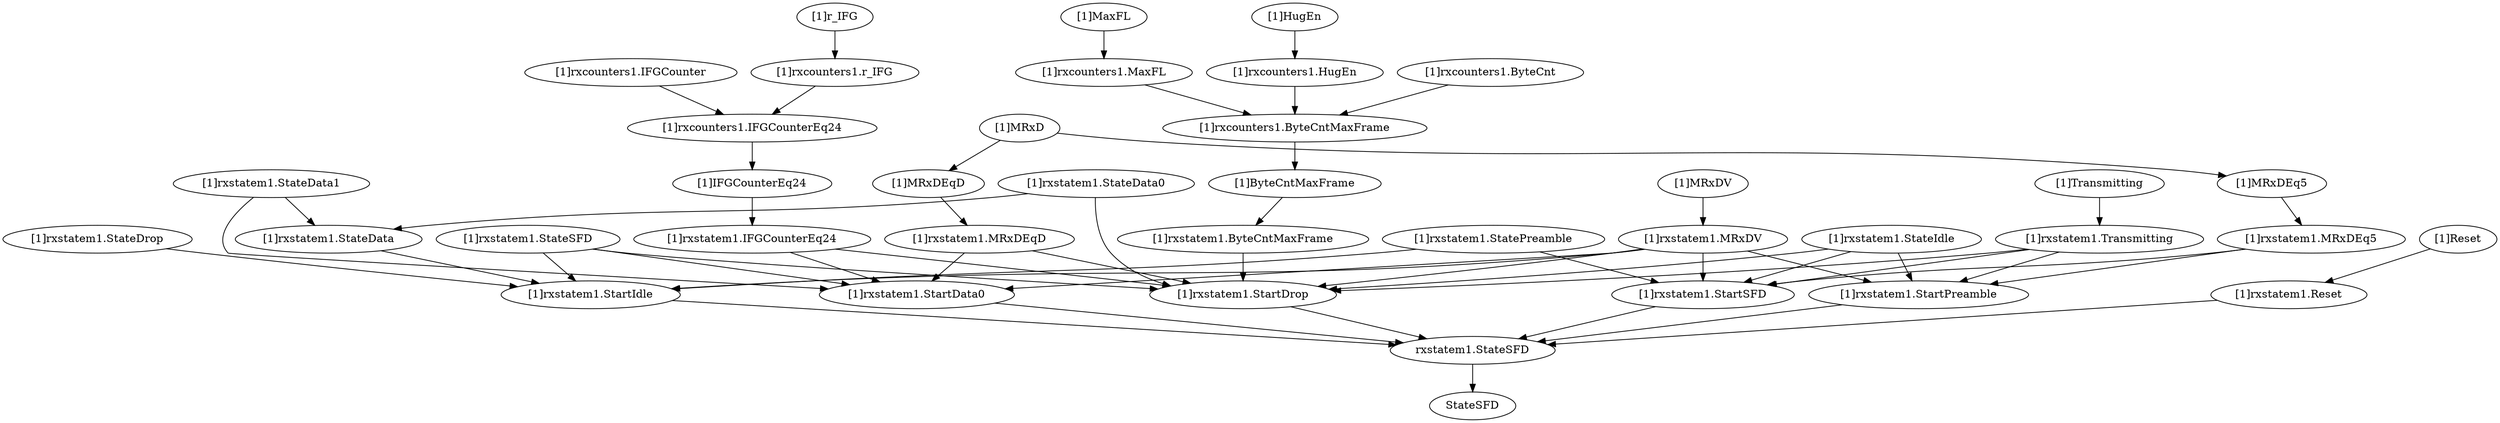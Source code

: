 strict digraph "" {
	StateSFD	 [complexity=0,
		importance=0.00408737285259,
		rank=0.0];
	"[1]rxstatem1.StateDrop"	 [complexity=10,
		importance=0.0380620233622,
		rank=0.00380620233622];
	"[1]rxstatem1.StartIdle"	 [complexity=4,
		importance=0.0335730784538,
		rank=0.00839326961346];
	"[1]rxstatem1.StateDrop" -> "[1]rxstatem1.StartIdle";
	"[1]r_IFG"	 [complexity=13,
		importance=0.0611334191373,
		rank=0.00470257070287];
	"[1]rxcounters1.r_IFG"	 [complexity=13,
		importance=0.0581210229203,
		rank=0.00447084791694];
	"[1]r_IFG" -> "[1]rxcounters1.r_IFG";
	"rxstatem1.StateSFD"	 [complexity=0,
		importance=0.0126869758765,
		rank=0.0];
	"[1]rxstatem1.StartIdle" -> "rxstatem1.StateSFD";
	"[1]rxstatem1.StateData"	 [complexity=10,
		importance=0.0397671253008,
		rank=0.00397671253008];
	"[1]rxstatem1.StateData" -> "[1]rxstatem1.StartIdle";
	"[1]rxcounters1.IFGCounterEq24"	 [complexity=10,
		importance=0.0536024041979,
		rank=0.00536024041979];
	"[1]IFGCounterEq24"	 [complexity=10,
		importance=0.0448226473384,
		rank=0.00448226473384];
	"[1]rxcounters1.IFGCounterEq24" -> "[1]IFGCounterEq24";
	"[1]rxstatem1.MRxDV"	 [complexity=9,
		importance=0.0346623138006,
		rank=0.00385136820007];
	"[1]rxstatem1.MRxDV" -> "[1]rxstatem1.StartIdle";
	"[1]rxstatem1.StartData0"	 [complexity=4,
		importance=0.0339992318099,
		rank=0.00849980795248];
	"[1]rxstatem1.MRxDV" -> "[1]rxstatem1.StartData0";
	"[1]rxstatem1.StartPreamble"	 [complexity=4,
		importance=0.0313486730825,
		rank=0.00783716827062];
	"[1]rxstatem1.MRxDV" -> "[1]rxstatem1.StartPreamble";
	"[1]rxstatem1.StartSFD"	 [complexity=1,
		importance=0.0198269088033,
		rank=0.0198269088033];
	"[1]rxstatem1.MRxDV" -> "[1]rxstatem1.StartSFD";
	"[1]rxstatem1.StartDrop"	 [complexity=4,
		importance=0.0358658256707,
		rank=0.00896645641767];
	"[1]rxstatem1.MRxDV" -> "[1]rxstatem1.StartDrop";
	"[1]rxcounters1.MaxFL"	 [complexity=17,
		importance=0.0571895918325,
		rank=0.00336409363721];
	"[1]rxcounters1.ByteCntMaxFrame"	 [complexity=13,
		importance=0.0526709731101,
		rank=0.00405161331616];
	"[1]rxcounters1.MaxFL" -> "[1]rxcounters1.ByteCntMaxFrame";
	"[1]rxstatem1.Transmitting"	 [complexity=9,
		importance=0.0351141805522,
		rank=0.00390157561691];
	"[1]rxstatem1.Transmitting" -> "[1]rxstatem1.StartPreamble";
	"[1]rxstatem1.Transmitting" -> "[1]rxstatem1.StartSFD";
	"[1]rxstatem1.Transmitting" -> "[1]rxstatem1.StartDrop";
	"[1]ByteCntMaxFrame"	 [complexity=13,
		importance=0.0447135925506,
		rank=0.00343950711928];
	"[1]rxcounters1.ByteCntMaxFrame" -> "[1]ByteCntMaxFrame";
	"[1]rxstatem1.IFGCounterEq24"	 [complexity=10,
		importance=0.0396152669174,
		rank=0.00396152669174];
	"[1]IFGCounterEq24" -> "[1]rxstatem1.IFGCounterEq24";
	"[1]rxstatem1.StartData0" -> "rxstatem1.StateSFD";
	"[1]MRxD"	 [complexity=11,
		importance=0.0422148487378,
		rank=0.00383771352162];
	"[1]MRxDEq5"	 [complexity=9,
		importance=0.0392024525208,
		rank=0.00435582805786];
	"[1]MRxD" -> "[1]MRxDEq5";
	"[1]MRxDEqD"	 [complexity=10,
		importance=0.0410461050679,
		rank=0.00410461050679];
	"[1]MRxD" -> "[1]MRxDEqD";
	"[1]rxstatem1.IFGCounterEq24" -> "[1]rxstatem1.StartData0";
	"[1]rxstatem1.IFGCounterEq24" -> "[1]rxstatem1.StartDrop";
	"[1]rxstatem1.Reset"	 [complexity=1,
		importance=0.0411129612808,
		rank=0.0411129612808];
	"[1]rxstatem1.Reset" -> "rxstatem1.StateSFD";
	"[1]MaxFL"	 [complexity=17,
		importance=0.0602019880496,
		rank=0.00354129341468];
	"[1]MaxFL" -> "[1]rxcounters1.MaxFL";
	"[1]rxstatem1.StateData0"	 [complexity=13,
		importance=0.0474381289753,
		rank=0.00364908684425];
	"[1]rxstatem1.StateData0" -> "[1]rxstatem1.StateData";
	"[1]rxstatem1.StateData0" -> "[1]rxstatem1.StartDrop";
	"[1]rxstatem1.StateData1"	 [complexity=13,
		importance=0.0473792085703,
		rank=0.00364455450541];
	"[1]rxstatem1.StateData1" -> "[1]rxstatem1.StateData";
	"[1]rxstatem1.StateData1" -> "[1]rxstatem1.StartData0";
	"[1]rxcounters1.r_IFG" -> "[1]rxcounters1.IFGCounterEq24";
	"[1]rxstatem1.StateIdle"	 [complexity=9,
		importance=0.0385646834562,
		rank=0.00428496482847];
	"[1]rxstatem1.StateIdle" -> "[1]rxstatem1.StartPreamble";
	"[1]rxstatem1.StateIdle" -> "[1]rxstatem1.StartSFD";
	"[1]rxstatem1.StateIdle" -> "[1]rxstatem1.StartDrop";
	"[1]Transmitting"	 [complexity=9,
		importance=0.0381265767693,
		rank=0.0042362863077];
	"[1]Transmitting" -> "[1]rxstatem1.Transmitting";
	"[1]MRxDV"	 [complexity=9,
		importance=0.0376747100177,
		rank=0.00418607889085];
	"[1]MRxDV" -> "[1]rxstatem1.MRxDV";
	"[1]rxstatem1.StateSFD"	 [complexity=10,
		importance=0.0421726814777,
		rank=0.00421726814777];
	"[1]rxstatem1.StateSFD" -> "[1]rxstatem1.StartIdle";
	"[1]rxstatem1.StateSFD" -> "[1]rxstatem1.StartData0";
	"[1]rxstatem1.StateSFD" -> "[1]rxstatem1.StartDrop";
	"[1]rxstatem1.StartPreamble" -> "rxstatem1.StateSFD";
	"[1]rxstatem1.StatePreamble"	 [complexity=7,
		importance=0.0268181217249,
		rank=0.00383116024641];
	"[1]rxstatem1.StatePreamble" -> "[1]rxstatem1.StartIdle";
	"[1]rxstatem1.StatePreamble" -> "[1]rxstatem1.StartSFD";
	"[1]HugEn"	 [complexity=17,
		importance=0.0602019880496,
		rank=0.00354129341468];
	"[1]rxcounters1.HugEn"	 [complexity=17,
		importance=0.0571895918325,
		rank=0.00336409363721];
	"[1]HugEn" -> "[1]rxcounters1.HugEn";
	"[1]rxstatem1.MRxDEqD"	 [complexity=10,
		importance=0.0378185342073,
		rank=0.00378185342073];
	"[1]rxstatem1.MRxDEqD" -> "[1]rxstatem1.StartData0";
	"[1]rxstatem1.MRxDEqD" -> "[1]rxstatem1.StartDrop";
	"[1]rxcounters1.IFGCounter"	 [complexity=13,
		importance=0.0676353387441,
		rank=0.00520271836493];
	"[1]rxcounters1.IFGCounter" -> "[1]rxcounters1.IFGCounterEq24";
	"[1]rxcounters1.ByteCnt"	 [complexity=17,
		importance=0.0654592824836,
		rank=0.00385054602845];
	"[1]rxcounters1.ByteCnt" -> "[1]rxcounters1.ByteCntMaxFrame";
	"rxstatem1.StateSFD" -> StateSFD;
	"[1]Reset"	 [complexity=1,
		importance=0.0441253574979,
		rank=0.0441253574979];
	"[1]Reset" -> "[1]rxstatem1.Reset";
	"[1]rxstatem1.ByteCntMaxFrame"	 [complexity=13,
		importance=0.0397118439103,
		rank=0.00305475722387];
	"[1]rxstatem1.ByteCntMaxFrame" -> "[1]rxstatem1.StartDrop";
	"[1]rxstatem1.MRxDEq5"	 [complexity=9,
		importance=0.0359748816601,
		rank=0.00399720907335];
	"[1]MRxDEq5" -> "[1]rxstatem1.MRxDEq5";
	"[1]rxstatem1.MRxDEq5" -> "[1]rxstatem1.StartPreamble";
	"[1]rxstatem1.MRxDEq5" -> "[1]rxstatem1.StartSFD";
	"[1]rxcounters1.HugEn" -> "[1]rxcounters1.ByteCntMaxFrame";
	"[1]rxstatem1.StartSFD" -> "rxstatem1.StateSFD";
	"[1]ByteCntMaxFrame" -> "[1]rxstatem1.ByteCntMaxFrame";
	"[1]MRxDEqD" -> "[1]rxstatem1.MRxDEqD";
	"[1]rxstatem1.StartDrop" -> "rxstatem1.StateSFD";
}
